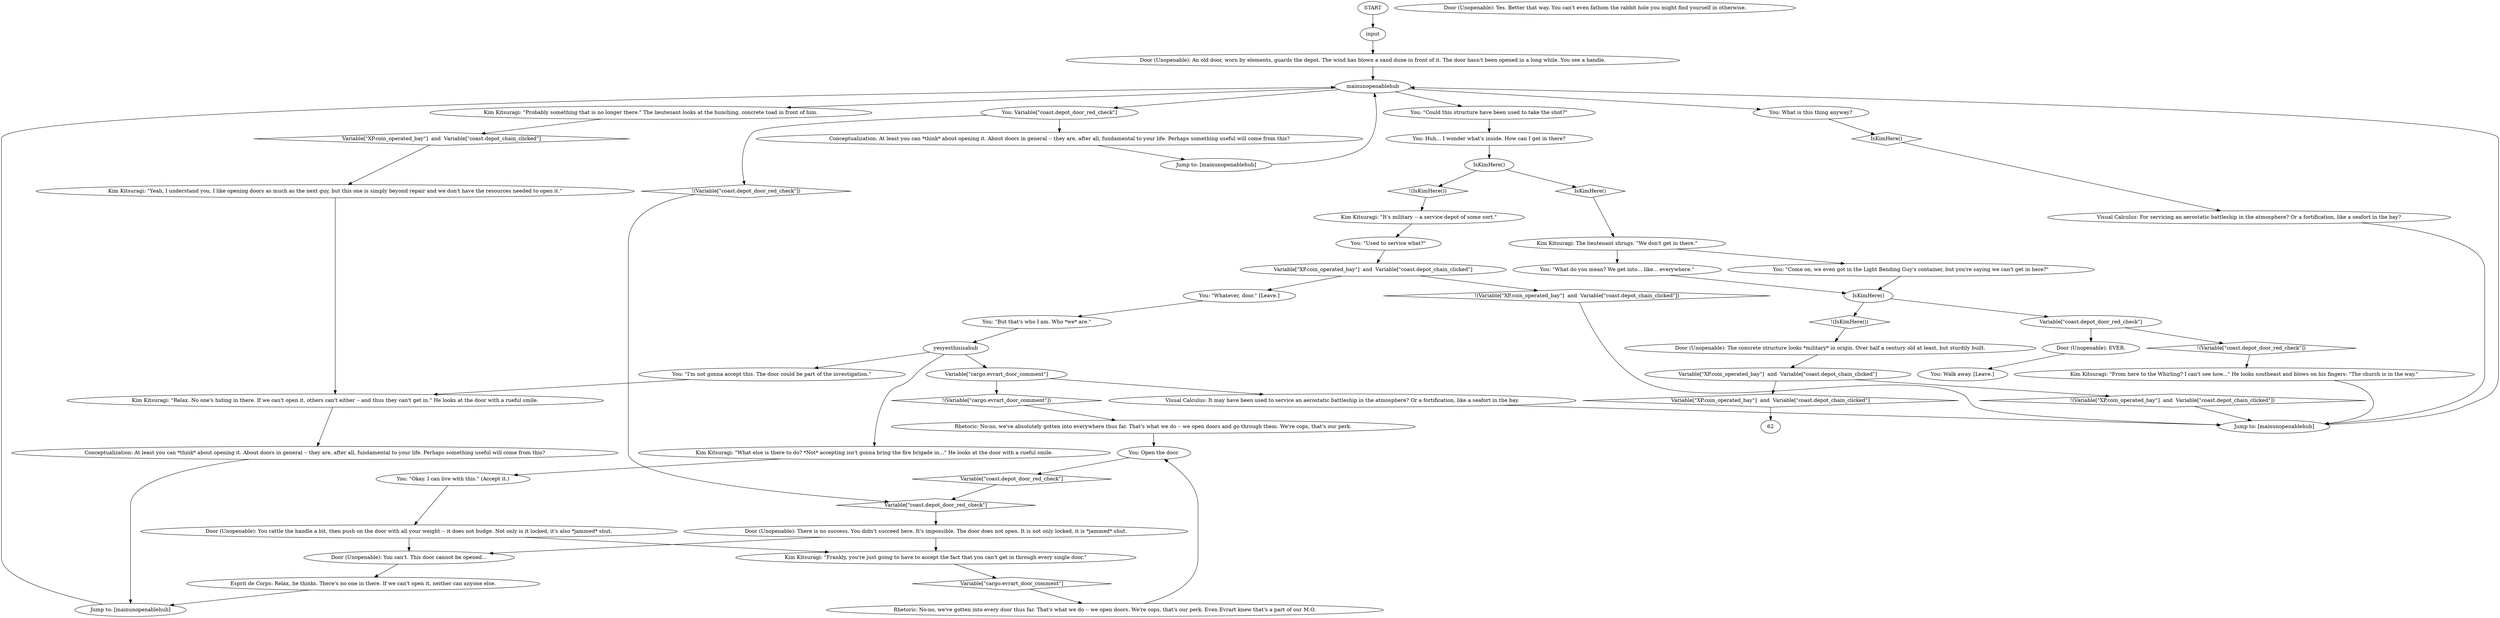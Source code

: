 # LANDS END / DEPOT DOOR
# The door to the jammed supply depot near Land's End. The door is jammed and locked. You can't open it. EVER.
# ==================================================
digraph G {
	  0 [label="START"];
	  1 [label="input"];
	  2 [label="Kim Kitsuragi: The lieutenant shrugs. \"We don't get in there.\""];
	  3 [label="You: \"Come on, we even got in the Light Bending Guy's container, but you're saying we can't get in here?\""];
	  4 [label="Jump to: [mainunopenablehub]"];
	  5 [label="Door (Unopenable): An old door, worn by elements, guards the depot. The wind has blown a sand dune in front of it. The door hasn't been opened in a long while. You see a handle."];
	  6 [label="Kim Kitsuragi: \"Relax. No one's hiding in there. If we can't open it, others can't either -- and thus they can't get in.\" He looks at the door with a rueful smile."];
	  7 [label="Jump to: [mainunopenablehub]"];
	  8 [label="Door (Unopenable): There is no success. You didn't succeed here. It's impossible. The door does not open. It is not only locked, it is *jammed* shut."];
	  9 [label="You: \"What do you mean? We get into... like... everywhere.\""];
	  10 [label="Door (Unopenable): The concrete structure looks *military* in origin. Over half a century old at least, but sturdily built."];
	  11 [label="Jump to: [mainunopenablehub]"];
	  12 [label="Rhetoric: No-no, we've gotten into every door thus far. That's what we do -- we open doors. We're cops, that's our perk. Even Evrart knew that's a part of our M.O."];
	  13 [label="Variable[\"XP.coin_operated_bay\"]  and  Variable[\"coast.depot_chain_clicked\"]"];
	  14 [label="Variable[\"XP.coin_operated_bay\"]  and  Variable[\"coast.depot_chain_clicked\"]", shape=diamond];
	  15 [label="!(Variable[\"XP.coin_operated_bay\"]  and  Variable[\"coast.depot_chain_clicked\"])", shape=diamond];
	  16 [label="You: \"I'm not gonna accept this. The door could be part of the investigation.\""];
	  17 [label="You: \"Could this structure have been used to take the shot?\""];
	  18 [label="Conceptualization: At least you can *think* about opening it. About doors in general -- they are, after all, fundamental to your life. Perhaps something useful will come from this?"];
	  19 [label="You: \"Used to service what?\""];
	  20 [label="mainunopenablehub"];
	  21 [label="IsKimHere()"];
	  22 [label="IsKimHere()", shape=diamond];
	  23 [label="!(IsKimHere())", shape=diamond];
	  24 [label="Rhetoric: No-no, we've absolutely gotten into everywhere thus far. That's what we do -- we open doors and go through them. We're cops, that's our perk."];
	  25 [label="Door (Unopenable): Yes. Better that way. You can't even fathom the rabbit hole you might find yourself in otherwise."];
	  26 [label="You: \"But that's who I am. Who *we* are.\""];
	  27 [label="Variable[\"cargo.evrart_door_comment\"]"];
	  28 [label="Variable[\"cargo.evrart_door_comment\"]", shape=diamond];
	  29 [label="!(Variable[\"cargo.evrart_door_comment\"])", shape=diamond];
	  30 [label="Visual Calculus: It may have been used to service an aerostatic battleship in the atmosphere? Or a fortification, like a seafort in the bay."];
	  31 [label="Kim Kitsuragi: \"Yeah, I understand you, I like opening doors as much as the next guy, but this one is simply beyond repair and we don't have the resources needed to open it.\""];
	  32 [label="yesyesthisisahub"];
	  33 [label="You: Open the door."];
	  34 [label="You: Variable[\"coast.depot_door_red_check\"]"];
	  35 [label="Variable[\"coast.depot_door_red_check\"]", shape=diamond];
	  36 [label="!(Variable[\"coast.depot_door_red_check\"])", shape=diamond];
	  37 [label="Conceptualization: At least you can *think* about opening it. About doors in general -- they are, after all, fundamental to your life. Perhaps something useful will come from this?"];
	  38 [label="You: Walk away. [Leave.]"];
	  39 [label="You: What is this thing anyway?"];
	  40 [label="Kim Kitsuragi: \"Probably something that is no longer there.\" The lieutenant looks at the hunching, concrete toad in front of him."];
	  41 [label="Variable[\"XP.coin_operated_bay\"]  and  Variable[\"coast.depot_chain_clicked\"]"];
	  42 [label="Variable[\"XP.coin_operated_bay\"]  and  Variable[\"coast.depot_chain_clicked\"]", shape=diamond];
	  43 [label="!(Variable[\"XP.coin_operated_bay\"]  and  Variable[\"coast.depot_chain_clicked\"])", shape=diamond];
	  44 [label="You: \"Whatever, door.\" [Leave.]"];
	  45 [label="Kim Kitsuragi: \"Frankly, you're just going to have to accept the fact that you can't get in through every single door.\""];
	  46 [label="IsKimHere()"];
	  47 [label="IsKimHere()", shape=diamond];
	  48 [label="!(IsKimHere())", shape=diamond];
	  49 [label="Variable[\"coast.depot_door_red_check\"]"];
	  50 [label="Variable[\"coast.depot_door_red_check\"]", shape=diamond];
	  51 [label="!(Variable[\"coast.depot_door_red_check\"])", shape=diamond];
	  52 [label="Door (Unopenable): EVER."];
	  53 [label="Esprit de Corps: Relax, he thinks. There's no one in there. If we can't open it, neither can anyone else."];
	  54 [label="You: \"Okay. I can live with this.\" (Accept it.)"];
	  55 [label="Kim Kitsuragi: \"What else is there to do? *Not* accepting isn't gonna bring the fire brigade in...\" He looks at the door with a rueful smile."];
	  56 [label="Door (Unopenable): You rattle the handle a bit, then push on the door with all your weight -- it does not budge. Not only is it locked, it's also *jammed* shut."];
	  57 [label="Kim Kitsuragi: \"From here to the Whirling? I can't see how...\" He looks southeast and blows on his fingers: \"The church is in the way.\""];
	  58 [label="You: Huh... I wonder what's inside. How can I get in there?"];
	  59 [label="Door (Unopenable): You can't. This door cannot be opened..."];
	  60 [label="Kim Kitsuragi: \"It's military -- a service depot of some sort.\""];
	  61 [label="Visual Calculus: For servicing an aerostatic battleship in the atmosphere? Or a fortification, like a seafort in the bay?"];
	  0 -> 1
	  1 -> 5
	  2 -> 9
	  2 -> 3
	  3 -> 46
	  4 -> 20
	  5 -> 20
	  6 -> 18
	  7 -> 20
	  8 -> 59
	  8 -> 45
	  9 -> 46
	  10 -> 13
	  11 -> 20
	  12 -> 33
	  13 -> 14
	  13 -> 15
	  14 -> 62
	  15 -> 4
	  16 -> 6
	  17 -> 58
	  18 -> 7
	  19 -> 41
	  20 -> 40
	  20 -> 17
	  20 -> 34
	  20 -> 39
	  21 -> 22
	  21 -> 23
	  22 -> 2
	  23 -> 60
	  24 -> 33
	  26 -> 32
	  27 -> 29
	  27 -> 30
	  28 -> 12
	  29 -> 24
	  30 -> 4
	  31 -> 6
	  32 -> 16
	  32 -> 27
	  32 -> 55
	  33 -> 35
	  34 -> 36
	  34 -> 37
	  35 -> 50
	  36 -> 50
	  37 -> 11
	  39 -> 47
	  40 -> 42
	  41 -> 43
	  41 -> 44
	  42 -> 31
	  43 -> 4
	  44 -> 26
	  45 -> 28
	  46 -> 48
	  46 -> 49
	  47 -> 61
	  48 -> 10
	  49 -> 51
	  49 -> 52
	  50 -> 8
	  51 -> 57
	  52 -> 38
	  53 -> 7
	  54 -> 56
	  55 -> 54
	  56 -> 59
	  56 -> 45
	  57 -> 4
	  58 -> 21
	  59 -> 53
	  60 -> 19
	  61 -> 4
}

